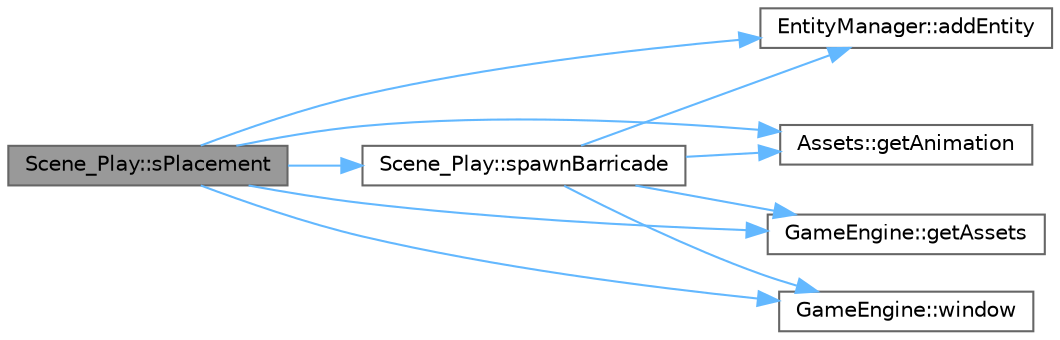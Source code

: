 digraph "Scene_Play::sPlacement"
{
 // LATEX_PDF_SIZE
  bgcolor="transparent";
  edge [fontname=Helvetica,fontsize=10,labelfontname=Helvetica,labelfontsize=10];
  node [fontname=Helvetica,fontsize=10,shape=box,height=0.2,width=0.4];
  rankdir="LR";
  Node1 [id="Node000001",label="Scene_Play::sPlacement",height=0.2,width=0.4,color="gray40", fillcolor="grey60", style="filled", fontcolor="black",tooltip=" "];
  Node1 -> Node2 [id="edge10_Node000001_Node000002",color="steelblue1",style="solid",tooltip=" "];
  Node2 [id="Node000002",label="EntityManager::addEntity",height=0.2,width=0.4,color="grey40", fillcolor="white", style="filled",URL="$class_entity_manager.html#a85c22d45c0bde41cd2b82336b6f32046",tooltip=" "];
  Node1 -> Node3 [id="edge11_Node000001_Node000003",color="steelblue1",style="solid",tooltip=" "];
  Node3 [id="Node000003",label="Assets::getAnimation",height=0.2,width=0.4,color="grey40", fillcolor="white", style="filled",URL="$class_assets.html#a82a07c4ce9f847b53f635018533c160c",tooltip=" "];
  Node1 -> Node4 [id="edge12_Node000001_Node000004",color="steelblue1",style="solid",tooltip=" "];
  Node4 [id="Node000004",label="GameEngine::getAssets",height=0.2,width=0.4,color="grey40", fillcolor="white", style="filled",URL="$class_game_engine.html#a2db9a2dd6d6cc9879ec988690837f09e",tooltip=" "];
  Node1 -> Node5 [id="edge13_Node000001_Node000005",color="steelblue1",style="solid",tooltip=" "];
  Node5 [id="Node000005",label="Scene_Play::spawnBarricade",height=0.2,width=0.4,color="grey40", fillcolor="white", style="filled",URL="$class_scene___play.html#a5f4c81de78c16c90d1099e9b3f0ce92b",tooltip=" "];
  Node5 -> Node2 [id="edge14_Node000005_Node000002",color="steelblue1",style="solid",tooltip=" "];
  Node5 -> Node3 [id="edge15_Node000005_Node000003",color="steelblue1",style="solid",tooltip=" "];
  Node5 -> Node4 [id="edge16_Node000005_Node000004",color="steelblue1",style="solid",tooltip=" "];
  Node5 -> Node6 [id="edge17_Node000005_Node000006",color="steelblue1",style="solid",tooltip=" "];
  Node6 [id="Node000006",label="GameEngine::window",height=0.2,width=0.4,color="grey40", fillcolor="white", style="filled",URL="$class_game_engine.html#ab54532076e85b26619be743450d3a0e5",tooltip=" "];
  Node1 -> Node6 [id="edge18_Node000001_Node000006",color="steelblue1",style="solid",tooltip=" "];
}
